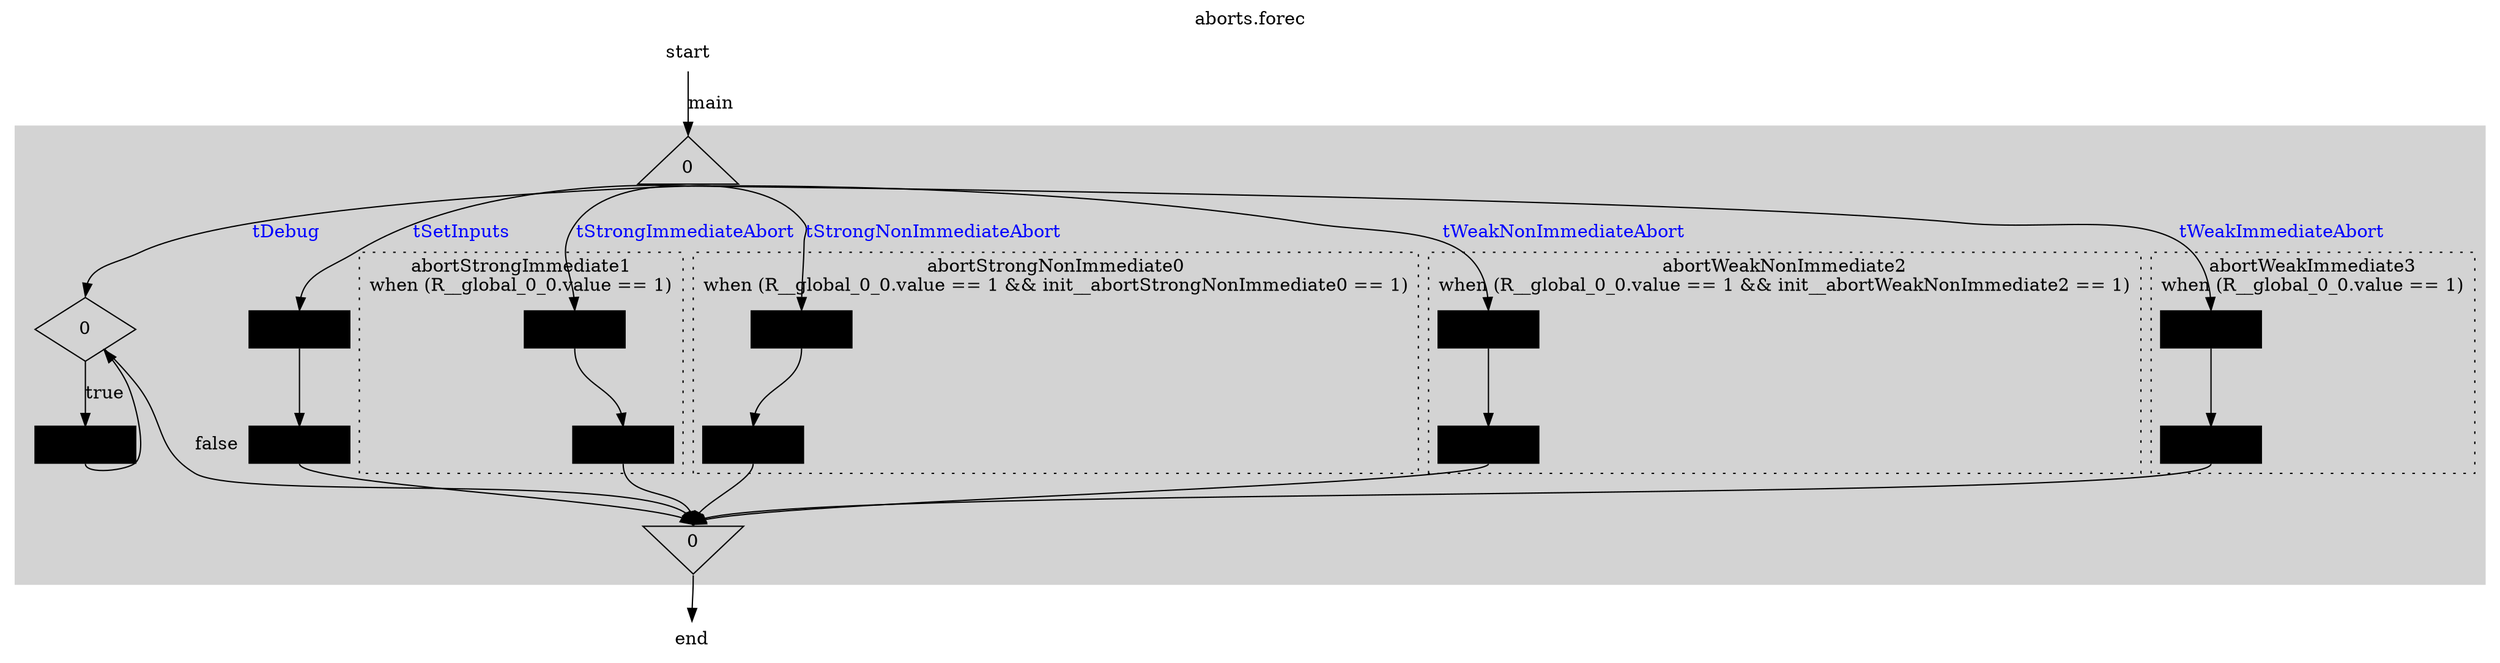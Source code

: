 digraph "aborts" {
	ordering = out

	labeljust = l
	node [shape = box, fixedsize = true, height = 0.7, width = 1.1]

	start [shape = plaintext, height = 0.4]

	start -> par0_0Start [label = main, headport = n, tailport = s, weight = 2]
	subgraph cluster_par0_0 {
		style = filled
		color = lightgrey

		par0_0Start [label = 0, shape = triangle]
		par0_0End [label = 0, shape = invtriangle]

		par0_0Start -> pause0_0 [label = tSetInputs, fontcolor = blue, sametail = 0, headport = n, tailport = s]
		pause0_0 [label = "", shape = box, height = 0.4, style = filled, fillcolor = black]
		pause0_0 -> pause1_1 [headport = n, tailport = s]
		pause1_1 [label = "", shape = box, height = 0.4, style = filled, fillcolor = black]
		pause1_1 -> par0_0End [headport = n, tailport = s]

		par0_0Start -> for3_0_3 [label = tDebug, fontcolor = blue, sametail = 0, headport = n, tailport = s]
		subgraph cluster_for3_0_3 {
			style = invis
			for3_0_3 [label = 0, shape = diamond]
			for3_0_3 -> pause10_3 [label = true, headport = n, tailport = s, weight = 2]
			pause10_3 [label = "", shape = box, height = 0.4, style = filled, fillcolor = black]
			pause10_3 -> for3_0_3 [/*headport = w,*/ constraint = false, tailport = s]
		}
		for3_0_3 -> par0_0End [label = false, headport = n/*, tailport = e*/]

			par0_0Start -> pause2_6 [label = tStrongNonImmediateAbort, fontcolor = blue, sametail = 0, headport = n, tailport = s]
		subgraph cluster_abortStrongNonImmediate0_6 {
			color = black
			style = dotted

			pause2_6 [label = "", shape = box, height = 0.4, style = filled, fillcolor = black]
			pause2_6 -> pause3_7 [headport = n, tailport = s]
			pause3_7 [label = "", shape = box, height = 0.4, style = filled, fillcolor = black]
			label = "abortStrongNonImmediate0\nwhen (R__global_0_0.value == 1 && init__abortStrongNonImmediate0 == 1)"
		}
		pause3_7 -> par0_0End [headport = n, tailport = s]

			par0_0Start -> pause4_10 [label = tStrongImmediateAbort, fontcolor = blue, sametail = 0, headport = n, tailport = s]
		subgraph cluster_abortStrongImmediate1_10 {
			color = black
			style = dotted

			pause4_10 [label = "", shape = box, height = 0.4, style = filled, fillcolor = black]
			pause4_10 -> pause5_11 [headport = n, tailport = s]
			pause5_11 [label = "", shape = box, height = 0.4, style = filled, fillcolor = black]
			label = "abortStrongImmediate1\nwhen (R__global_0_0.value == 1)"
		}
		pause5_11 -> par0_0End [headport = n, tailport = s]

			par0_0Start -> pause6_14 [label = tWeakNonImmediateAbort, fontcolor = blue, sametail = 0, headport = n, tailport = s]
		subgraph cluster_abortWeakNonImmediate2_14 {
			color = black
			style = dotted

			pause6_14 [label = "", shape = box, height = 0.4, style = filled, fillcolor = black]
			pause6_14 -> pause7_15 [headport = n, tailport = s]
			pause7_15 [label = "", shape = box, height = 0.4, style = filled, fillcolor = black]
			label = "abortWeakNonImmediate2\nwhen (R__global_0_0.value == 1 && init__abortWeakNonImmediate2 == 1)"
		}
		pause7_15 -> par0_0End [headport = n, tailport = s]

			par0_0Start -> pause8_18 [label = tWeakImmediateAbort, fontcolor = blue, sametail = 0, headport = n, tailport = s]
		subgraph cluster_abortWeakImmediate3_18 {
			color = black
			style = dotted

			pause8_18 [label = "", shape = box, height = 0.4, style = filled, fillcolor = black]
			pause8_18 -> pause9_19 [headport = n, tailport = s]
			pause9_19 [label = "", shape = box, height = 0.4, style = filled, fillcolor = black]
			label = "abortWeakImmediate3\nwhen (R__global_0_0.value == 1)"
		}
		pause9_19 -> par0_0End [headport = n, tailport = s]
	}
	{
		edge[style = invis]
		par0_0Start -> {pause0_0 for3_0_3 pause2_6 pause4_10 pause6_14 pause8_18}
		{pause1_1 pause10_3 pause3_7 pause5_11 pause7_15 pause9_19} -> par0_0End
	}
	par0_0End -> end [headport = n, tailport = s]

	end [shape = plaintext, height = 0.4]
	{
		edge[style = invis]
		start -> par0_0Start
		par0_0End -> end
	}
	label = "aborts.forec"
	labelloc = t
	labeljust = c
}
